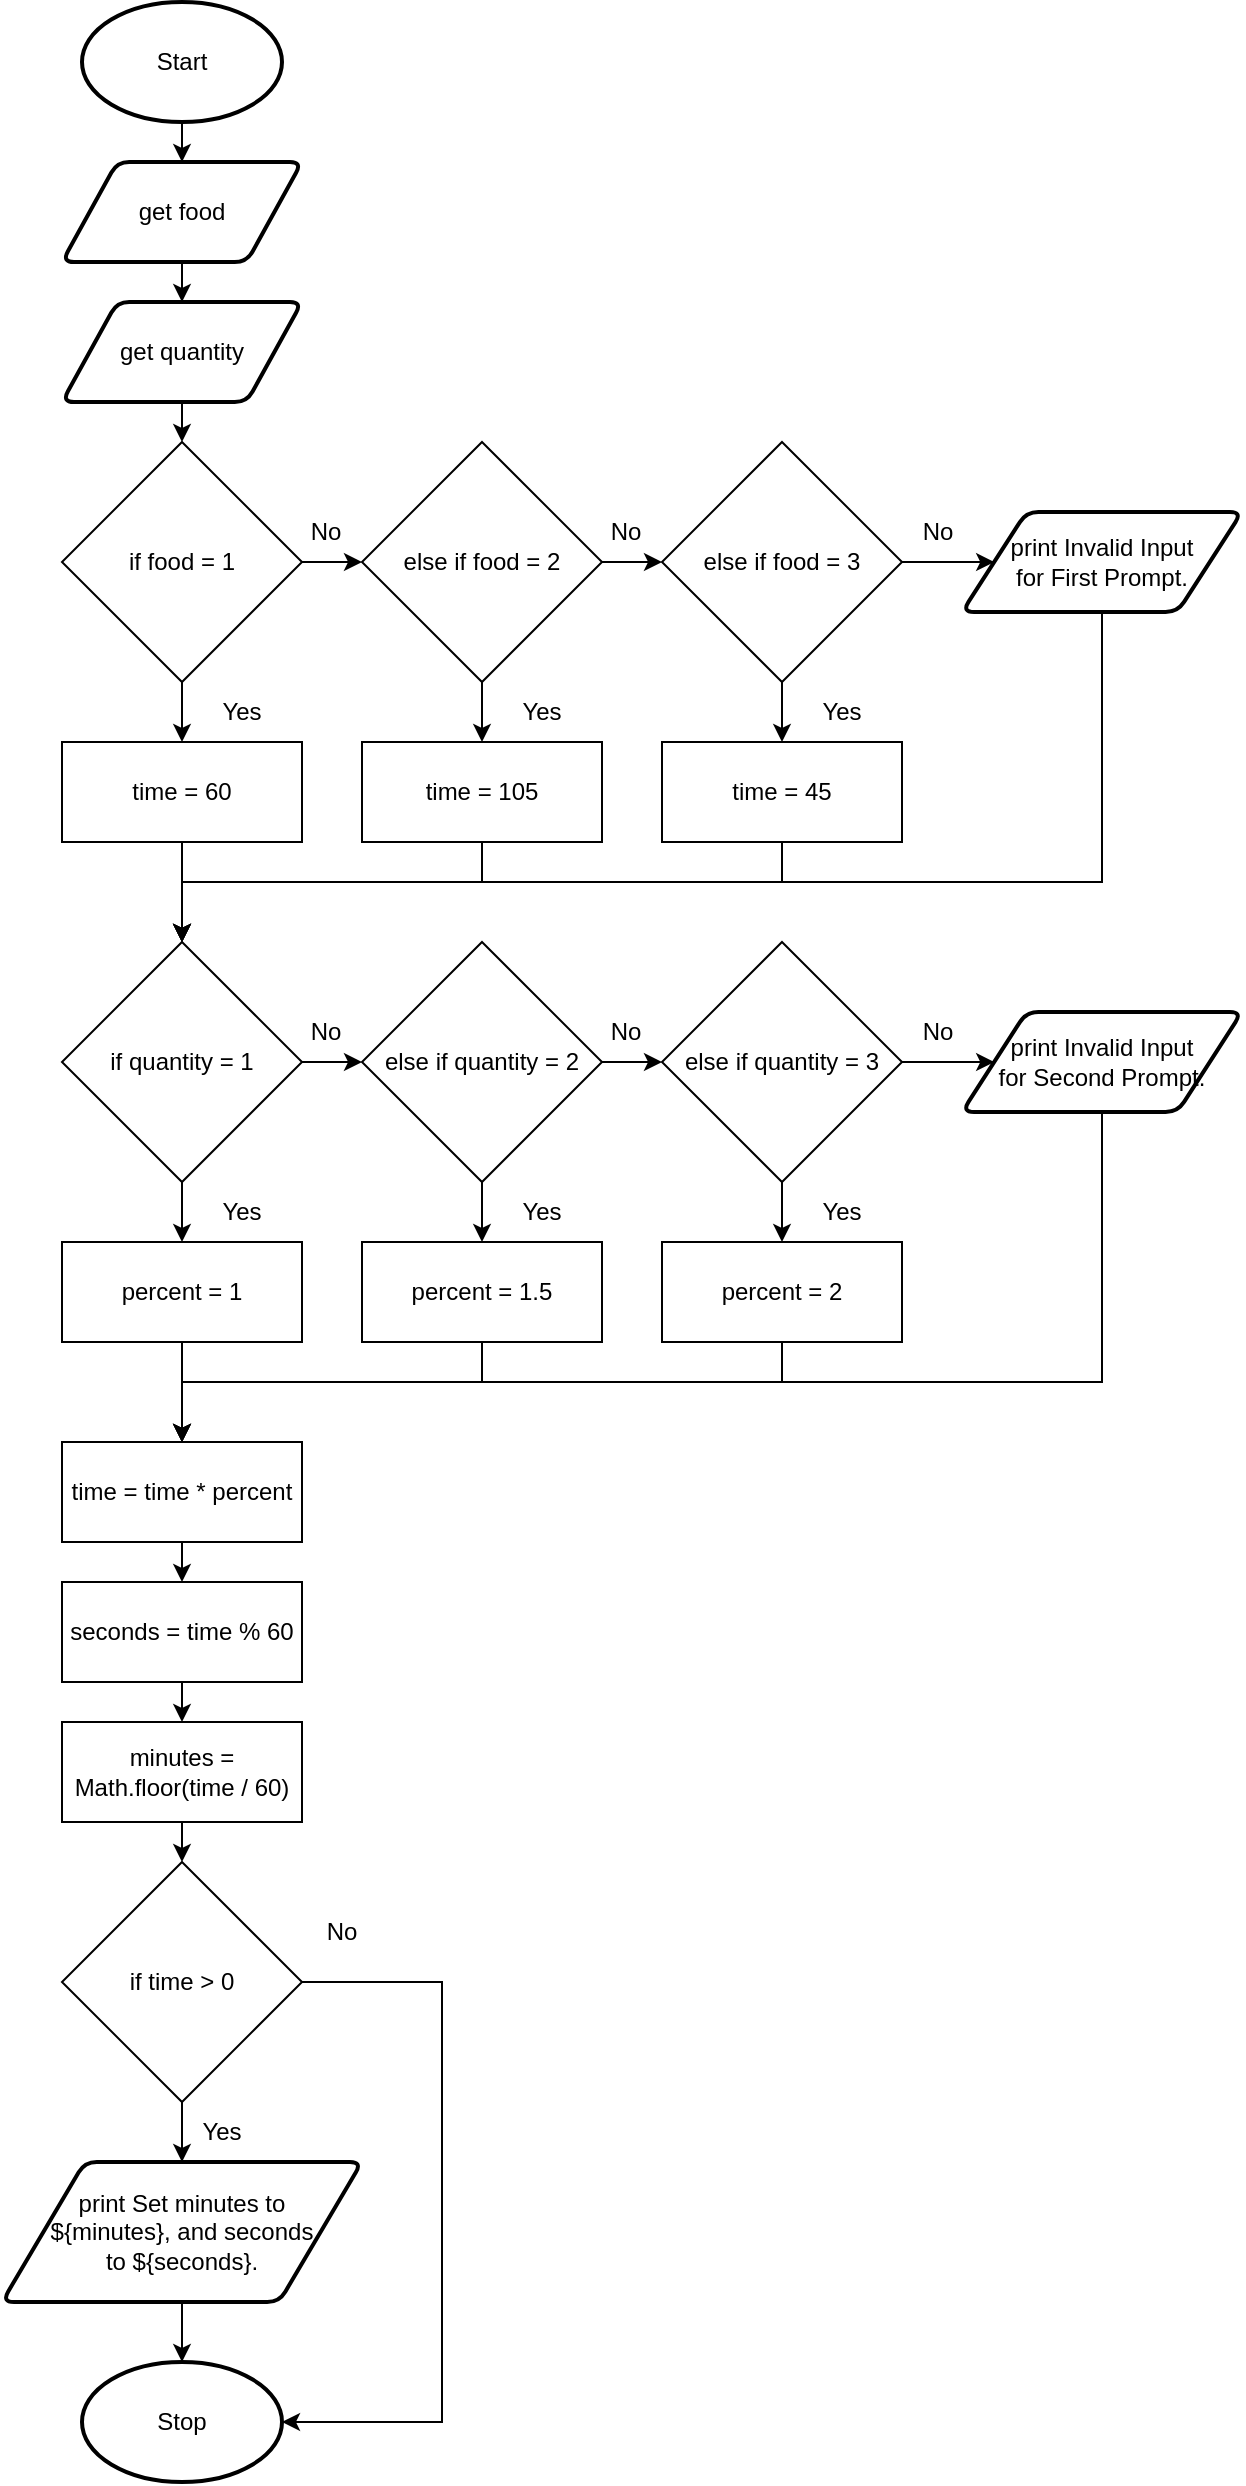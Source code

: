 <mxfile>
    <diagram id="q7JZCSy0gCoaakLFXjkL" name="Page-1">
        <mxGraphModel dx="1202" dy="790" grid="1" gridSize="10" guides="1" tooltips="1" connect="1" arrows="1" fold="1" page="1" pageScale="1" pageWidth="827" pageHeight="1169" math="0" shadow="0">
            <root>
                <mxCell id="0"/>
                <mxCell id="1" parent="0"/>
                <mxCell id="86" style="edgeStyle=none;html=1;exitX=0.5;exitY=1;exitDx=0;exitDy=0;exitPerimeter=0;entryX=0.5;entryY=0;entryDx=0;entryDy=0;" parent="1" source="19" target="21" edge="1">
                    <mxGeometry relative="1" as="geometry">
                        <mxPoint x="130" y="90" as="targetPoint"/>
                    </mxGeometry>
                </mxCell>
                <mxCell id="19" value="Start" style="strokeWidth=2;html=1;shape=mxgraph.flowchart.start_1;whiteSpace=wrap;" parent="1" vertex="1">
                    <mxGeometry x="80" y="10" width="100" height="60" as="geometry"/>
                </mxCell>
                <mxCell id="138" style="edgeStyle=none;html=1;exitX=0.5;exitY=1;exitDx=0;exitDy=0;entryX=0.5;entryY=0;entryDx=0;entryDy=0;" edge="1" parent="1" source="21" target="137">
                    <mxGeometry relative="1" as="geometry"/>
                </mxCell>
                <mxCell id="21" value="get food" style="shape=parallelogram;html=1;strokeWidth=2;perimeter=parallelogramPerimeter;whiteSpace=wrap;rounded=1;arcSize=12;size=0.23;" parent="1" vertex="1">
                    <mxGeometry x="70" y="90" width="120" height="50" as="geometry"/>
                </mxCell>
                <mxCell id="22" value="Stop" style="strokeWidth=2;html=1;shape=mxgraph.flowchart.start_1;whiteSpace=wrap;" parent="1" vertex="1">
                    <mxGeometry x="80" y="1190" width="100" height="60" as="geometry"/>
                </mxCell>
                <mxCell id="52" style="edgeStyle=none;html=1;exitX=1;exitY=0.5;exitDx=0;exitDy=0;entryX=0;entryY=0.5;entryDx=0;entryDy=0;" parent="1" source="25" target="51" edge="1">
                    <mxGeometry relative="1" as="geometry"/>
                </mxCell>
                <mxCell id="63" style="edgeStyle=none;html=1;exitX=0.5;exitY=1;exitDx=0;exitDy=0;entryX=0.5;entryY=0;entryDx=0;entryDy=0;" parent="1" source="25" target="62" edge="1">
                    <mxGeometry relative="1" as="geometry"/>
                </mxCell>
                <mxCell id="25" value="if food = 1" style="rhombus;whiteSpace=wrap;html=1;" parent="1" vertex="1">
                    <mxGeometry x="70" y="230" width="120" height="120" as="geometry"/>
                </mxCell>
                <mxCell id="26" value="Yes" style="text;html=1;strokeColor=none;fillColor=none;align=center;verticalAlign=middle;whiteSpace=wrap;rounded=0;" parent="1" vertex="1">
                    <mxGeometry x="140" y="350" width="40" height="30" as="geometry"/>
                </mxCell>
                <mxCell id="27" value="No" style="text;html=1;strokeColor=none;fillColor=none;align=center;verticalAlign=middle;whiteSpace=wrap;rounded=0;" parent="1" vertex="1">
                    <mxGeometry x="184" y="260" width="36" height="30" as="geometry"/>
                </mxCell>
                <mxCell id="54" style="edgeStyle=none;html=1;exitX=1;exitY=0.5;exitDx=0;exitDy=0;entryX=0;entryY=0.5;entryDx=0;entryDy=0;" parent="1" source="51" target="53" edge="1">
                    <mxGeometry relative="1" as="geometry"/>
                </mxCell>
                <mxCell id="51" value="else if food = 2" style="rhombus;whiteSpace=wrap;html=1;" parent="1" vertex="1">
                    <mxGeometry x="220" y="230" width="120" height="120" as="geometry"/>
                </mxCell>
                <mxCell id="93" style="edgeStyle=none;html=1;exitX=1;exitY=0.5;exitDx=0;exitDy=0;entryX=0;entryY=0.5;entryDx=0;entryDy=0;" parent="1" source="53" target="55" edge="1">
                    <mxGeometry relative="1" as="geometry">
                        <mxPoint x="520" y="420" as="targetPoint"/>
                    </mxGeometry>
                </mxCell>
                <mxCell id="53" value="else if food = 3" style="rhombus;whiteSpace=wrap;html=1;" parent="1" vertex="1">
                    <mxGeometry x="370" y="230" width="120" height="120" as="geometry"/>
                </mxCell>
                <mxCell id="172" style="edgeStyle=none;rounded=0;html=1;exitX=0.5;exitY=1;exitDx=0;exitDy=0;" edge="1" parent="1" source="55">
                    <mxGeometry relative="1" as="geometry">
                        <mxPoint x="130" y="480" as="targetPoint"/>
                        <Array as="points">
                            <mxPoint x="590" y="450"/>
                            <mxPoint x="130" y="450"/>
                        </Array>
                    </mxGeometry>
                </mxCell>
                <mxCell id="55" value="print Invalid Input &lt;br&gt;for First Prompt." style="shape=parallelogram;html=1;strokeWidth=2;perimeter=parallelogramPerimeter;whiteSpace=wrap;rounded=1;arcSize=12;size=0.23;" parent="1" vertex="1">
                    <mxGeometry x="520" y="265" width="140" height="50" as="geometry"/>
                </mxCell>
                <mxCell id="57" value="No" style="text;html=1;strokeColor=none;fillColor=none;align=center;verticalAlign=middle;whiteSpace=wrap;rounded=0;" parent="1" vertex="1">
                    <mxGeometry x="334" y="260" width="36" height="30" as="geometry"/>
                </mxCell>
                <mxCell id="60" value="No" style="text;html=1;strokeColor=none;fillColor=none;align=center;verticalAlign=middle;whiteSpace=wrap;rounded=0;" parent="1" vertex="1">
                    <mxGeometry x="490" y="260" width="36" height="30" as="geometry"/>
                </mxCell>
                <mxCell id="96" style="edgeStyle=none;rounded=0;html=1;exitX=0.5;exitY=1;exitDx=0;exitDy=0;" parent="1" source="62" edge="1">
                    <mxGeometry relative="1" as="geometry">
                        <mxPoint x="130" y="480" as="targetPoint"/>
                    </mxGeometry>
                </mxCell>
                <mxCell id="62" value="time = 60" style="rounded=0;whiteSpace=wrap;html=1;" parent="1" vertex="1">
                    <mxGeometry x="70" y="380" width="120" height="50" as="geometry"/>
                </mxCell>
                <mxCell id="64" style="edgeStyle=none;html=1;exitX=0.5;exitY=1;exitDx=0;exitDy=0;entryX=0.5;entryY=0;entryDx=0;entryDy=0;" parent="1" target="66" edge="1" source="51">
                    <mxGeometry relative="1" as="geometry">
                        <mxPoint x="280" y="420" as="sourcePoint"/>
                    </mxGeometry>
                </mxCell>
                <mxCell id="65" value="Yes" style="text;html=1;strokeColor=none;fillColor=none;align=center;verticalAlign=middle;whiteSpace=wrap;rounded=0;" parent="1" vertex="1">
                    <mxGeometry x="290" y="350" width="40" height="30" as="geometry"/>
                </mxCell>
                <mxCell id="97" style="edgeStyle=none;rounded=0;html=1;exitX=0.5;exitY=1;exitDx=0;exitDy=0;" parent="1" source="66" edge="1">
                    <mxGeometry relative="1" as="geometry">
                        <Array as="points">
                            <mxPoint x="280" y="450"/>
                            <mxPoint x="130" y="450"/>
                        </Array>
                        <mxPoint x="130" y="480" as="targetPoint"/>
                    </mxGeometry>
                </mxCell>
                <mxCell id="66" value="time = 105" style="rounded=0;whiteSpace=wrap;html=1;" parent="1" vertex="1">
                    <mxGeometry x="220" y="380" width="120" height="50" as="geometry"/>
                </mxCell>
                <mxCell id="67" style="edgeStyle=none;html=1;exitX=0.5;exitY=1;exitDx=0;exitDy=0;entryX=0.5;entryY=0;entryDx=0;entryDy=0;" parent="1" target="69" edge="1" source="53">
                    <mxGeometry relative="1" as="geometry">
                        <mxPoint x="430" y="420" as="sourcePoint"/>
                    </mxGeometry>
                </mxCell>
                <mxCell id="68" value="Yes" style="text;html=1;strokeColor=none;fillColor=none;align=center;verticalAlign=middle;whiteSpace=wrap;rounded=0;" parent="1" vertex="1">
                    <mxGeometry x="440" y="350" width="40" height="30" as="geometry"/>
                </mxCell>
                <mxCell id="98" style="edgeStyle=none;rounded=0;html=1;exitX=0.5;exitY=1;exitDx=0;exitDy=0;" parent="1" source="69" edge="1">
                    <mxGeometry relative="1" as="geometry">
                        <Array as="points">
                            <mxPoint x="430" y="450"/>
                            <mxPoint x="130" y="450"/>
                        </Array>
                        <mxPoint x="130" y="480" as="targetPoint"/>
                    </mxGeometry>
                </mxCell>
                <mxCell id="69" value="time = 45" style="rounded=0;whiteSpace=wrap;html=1;" parent="1" vertex="1">
                    <mxGeometry x="370" y="380" width="120" height="50" as="geometry"/>
                </mxCell>
                <mxCell id="165" style="edgeStyle=none;html=1;exitX=0.5;exitY=1;exitDx=0;exitDy=0;entryX=0.5;entryY=0;entryDx=0;entryDy=0;" edge="1" parent="1" source="114" target="124">
                    <mxGeometry relative="1" as="geometry"/>
                </mxCell>
                <mxCell id="114" value="time = time * percent" style="rounded=0;whiteSpace=wrap;html=1;" parent="1" vertex="1">
                    <mxGeometry x="70" y="730" width="120" height="50" as="geometry"/>
                </mxCell>
                <mxCell id="168" style="edgeStyle=none;rounded=0;html=1;exitX=0.5;exitY=1;exitDx=0;exitDy=0;entryX=0.5;entryY=0;entryDx=0;entryDy=0;" edge="1" parent="1" source="122" target="129">
                    <mxGeometry relative="1" as="geometry"/>
                </mxCell>
                <mxCell id="122" value="minutes = Math.floor(time / 60)" style="rounded=0;whiteSpace=wrap;html=1;" parent="1" vertex="1">
                    <mxGeometry x="70" y="870" width="120" height="50" as="geometry"/>
                </mxCell>
                <mxCell id="166" style="edgeStyle=none;html=1;exitX=0.5;exitY=1;exitDx=0;exitDy=0;entryX=0.5;entryY=0;entryDx=0;entryDy=0;" edge="1" parent="1" source="124" target="122">
                    <mxGeometry relative="1" as="geometry"/>
                </mxCell>
                <mxCell id="124" value="seconds = time % 60" style="rounded=0;whiteSpace=wrap;html=1;" parent="1" vertex="1">
                    <mxGeometry x="70" y="800" width="120" height="50" as="geometry"/>
                </mxCell>
                <mxCell id="128" style="edgeStyle=none;rounded=0;html=1;exitX=0.5;exitY=1;exitDx=0;exitDy=0;entryX=0.5;entryY=0;entryDx=0;entryDy=0;entryPerimeter=0;" parent="1" source="126" target="22" edge="1">
                    <mxGeometry relative="1" as="geometry"/>
                </mxCell>
                <mxCell id="126" value="print Set minutes to &lt;br&gt;${minutes}, and seconds &lt;br&gt;to ${seconds}." style="shape=parallelogram;html=1;strokeWidth=2;perimeter=parallelogramPerimeter;whiteSpace=wrap;rounded=1;arcSize=12;size=0.23;" parent="1" vertex="1">
                    <mxGeometry x="40" y="1090" width="180" height="70" as="geometry"/>
                </mxCell>
                <mxCell id="131" style="edgeStyle=none;html=1;exitX=0.5;exitY=1;exitDx=0;exitDy=0;entryX=0.5;entryY=0;entryDx=0;entryDy=0;" parent="1" source="129" target="126" edge="1">
                    <mxGeometry relative="1" as="geometry"/>
                </mxCell>
                <mxCell id="167" style="edgeStyle=none;html=1;exitX=1;exitY=0.5;exitDx=0;exitDy=0;entryX=1;entryY=0.5;entryDx=0;entryDy=0;entryPerimeter=0;rounded=0;" edge="1" parent="1" source="129" target="22">
                    <mxGeometry relative="1" as="geometry">
                        <Array as="points">
                            <mxPoint x="260" y="1000"/>
                            <mxPoint x="260" y="1220"/>
                        </Array>
                    </mxGeometry>
                </mxCell>
                <mxCell id="129" value="if time &amp;gt; 0" style="rhombus;whiteSpace=wrap;html=1;" parent="1" vertex="1">
                    <mxGeometry x="70" y="940" width="120" height="120" as="geometry"/>
                </mxCell>
                <mxCell id="135" value="Yes" style="text;html=1;strokeColor=none;fillColor=none;align=center;verticalAlign=middle;whiteSpace=wrap;rounded=0;" parent="1" vertex="1">
                    <mxGeometry x="130" y="1060" width="40" height="30" as="geometry"/>
                </mxCell>
                <mxCell id="136" value="No" style="text;html=1;strokeColor=none;fillColor=none;align=center;verticalAlign=middle;whiteSpace=wrap;rounded=0;" parent="1" vertex="1">
                    <mxGeometry x="190" y="960" width="40" height="30" as="geometry"/>
                </mxCell>
                <mxCell id="139" style="edgeStyle=none;html=1;exitX=0.5;exitY=1;exitDx=0;exitDy=0;entryX=0.5;entryY=0;entryDx=0;entryDy=0;" edge="1" parent="1" source="137" target="25">
                    <mxGeometry relative="1" as="geometry"/>
                </mxCell>
                <mxCell id="137" value="get quantity" style="shape=parallelogram;html=1;strokeWidth=2;perimeter=parallelogramPerimeter;whiteSpace=wrap;rounded=1;arcSize=12;size=0.23;" vertex="1" parent="1">
                    <mxGeometry x="70" y="160" width="120" height="50" as="geometry"/>
                </mxCell>
                <mxCell id="140" style="edgeStyle=none;html=1;exitX=1;exitY=0.5;exitDx=0;exitDy=0;entryX=0;entryY=0.5;entryDx=0;entryDy=0;" edge="1" parent="1" source="142" target="146">
                    <mxGeometry relative="1" as="geometry"/>
                </mxCell>
                <mxCell id="141" style="edgeStyle=none;html=1;exitX=0.5;exitY=1;exitDx=0;exitDy=0;entryX=0.5;entryY=0;entryDx=0;entryDy=0;" edge="1" parent="1" source="142" target="153">
                    <mxGeometry relative="1" as="geometry"/>
                </mxCell>
                <mxCell id="142" value="if quantity = 1" style="rhombus;whiteSpace=wrap;html=1;" vertex="1" parent="1">
                    <mxGeometry x="70" y="480" width="120" height="120" as="geometry"/>
                </mxCell>
                <mxCell id="143" value="Yes" style="text;html=1;strokeColor=none;fillColor=none;align=center;verticalAlign=middle;whiteSpace=wrap;rounded=0;" vertex="1" parent="1">
                    <mxGeometry x="140" y="600" width="40" height="30" as="geometry"/>
                </mxCell>
                <mxCell id="144" value="No" style="text;html=1;strokeColor=none;fillColor=none;align=center;verticalAlign=middle;whiteSpace=wrap;rounded=0;" vertex="1" parent="1">
                    <mxGeometry x="184" y="510" width="36" height="30" as="geometry"/>
                </mxCell>
                <mxCell id="145" style="edgeStyle=none;html=1;exitX=1;exitY=0.5;exitDx=0;exitDy=0;entryX=0;entryY=0.5;entryDx=0;entryDy=0;" edge="1" parent="1" source="146" target="148">
                    <mxGeometry relative="1" as="geometry"/>
                </mxCell>
                <mxCell id="146" value="else if quantity = 2" style="rhombus;whiteSpace=wrap;html=1;" vertex="1" parent="1">
                    <mxGeometry x="220" y="480" width="120" height="120" as="geometry"/>
                </mxCell>
                <mxCell id="147" style="edgeStyle=none;html=1;exitX=1;exitY=0.5;exitDx=0;exitDy=0;entryX=0;entryY=0.5;entryDx=0;entryDy=0;" edge="1" parent="1" source="148" target="149">
                    <mxGeometry relative="1" as="geometry">
                        <mxPoint x="520" y="670" as="targetPoint"/>
                    </mxGeometry>
                </mxCell>
                <mxCell id="148" value="else if quantity = 3" style="rhombus;whiteSpace=wrap;html=1;" vertex="1" parent="1">
                    <mxGeometry x="370" y="480" width="120" height="120" as="geometry"/>
                </mxCell>
                <mxCell id="173" style="edgeStyle=none;rounded=0;html=1;exitX=0.5;exitY=1;exitDx=0;exitDy=0;entryX=0.5;entryY=0;entryDx=0;entryDy=0;" edge="1" parent="1" source="149" target="114">
                    <mxGeometry relative="1" as="geometry">
                        <Array as="points">
                            <mxPoint x="590" y="700"/>
                            <mxPoint x="130" y="700"/>
                        </Array>
                    </mxGeometry>
                </mxCell>
                <mxCell id="149" value="print Invalid Input &lt;br&gt;for Second Prompt." style="shape=parallelogram;html=1;strokeWidth=2;perimeter=parallelogramPerimeter;whiteSpace=wrap;rounded=1;arcSize=12;size=0.23;" vertex="1" parent="1">
                    <mxGeometry x="520" y="515" width="140" height="50" as="geometry"/>
                </mxCell>
                <mxCell id="150" value="No" style="text;html=1;strokeColor=none;fillColor=none;align=center;verticalAlign=middle;whiteSpace=wrap;rounded=0;" vertex="1" parent="1">
                    <mxGeometry x="334" y="510" width="36" height="30" as="geometry"/>
                </mxCell>
                <mxCell id="151" value="No" style="text;html=1;strokeColor=none;fillColor=none;align=center;verticalAlign=middle;whiteSpace=wrap;rounded=0;" vertex="1" parent="1">
                    <mxGeometry x="490" y="510" width="36" height="30" as="geometry"/>
                </mxCell>
                <mxCell id="152" style="edgeStyle=none;rounded=0;html=1;exitX=0.5;exitY=1;exitDx=0;exitDy=0;" edge="1" parent="1" source="153">
                    <mxGeometry relative="1" as="geometry">
                        <mxPoint x="130" y="730" as="targetPoint"/>
                    </mxGeometry>
                </mxCell>
                <mxCell id="153" value="percent = 1" style="rounded=0;whiteSpace=wrap;html=1;" vertex="1" parent="1">
                    <mxGeometry x="70" y="630" width="120" height="50" as="geometry"/>
                </mxCell>
                <mxCell id="154" style="edgeStyle=none;html=1;exitX=0.5;exitY=1;exitDx=0;exitDy=0;entryX=0.5;entryY=0;entryDx=0;entryDy=0;" edge="1" parent="1" source="146">
                    <mxGeometry relative="1" as="geometry">
                        <mxPoint x="280" y="670" as="sourcePoint"/>
                        <mxPoint x="280" y="630" as="targetPoint"/>
                    </mxGeometry>
                </mxCell>
                <mxCell id="155" value="Yes" style="text;html=1;strokeColor=none;fillColor=none;align=center;verticalAlign=middle;whiteSpace=wrap;rounded=0;" vertex="1" parent="1">
                    <mxGeometry x="290" y="600" width="40" height="30" as="geometry"/>
                </mxCell>
                <mxCell id="156" style="edgeStyle=none;rounded=0;html=1;exitX=0.5;exitY=1;exitDx=0;exitDy=0;" edge="1" parent="1">
                    <mxGeometry relative="1" as="geometry">
                        <Array as="points">
                            <mxPoint x="280" y="700"/>
                            <mxPoint x="130" y="700"/>
                        </Array>
                        <mxPoint x="130" y="730" as="targetPoint"/>
                        <mxPoint x="280" y="680" as="sourcePoint"/>
                    </mxGeometry>
                </mxCell>
                <mxCell id="158" style="edgeStyle=none;html=1;exitX=0.5;exitY=1;exitDx=0;exitDy=0;entryX=0.5;entryY=0;entryDx=0;entryDy=0;" edge="1" parent="1" source="148" target="161">
                    <mxGeometry relative="1" as="geometry">
                        <mxPoint x="430" y="670" as="sourcePoint"/>
                    </mxGeometry>
                </mxCell>
                <mxCell id="159" value="Yes" style="text;html=1;strokeColor=none;fillColor=none;align=center;verticalAlign=middle;whiteSpace=wrap;rounded=0;" vertex="1" parent="1">
                    <mxGeometry x="440" y="600" width="40" height="30" as="geometry"/>
                </mxCell>
                <mxCell id="160" style="edgeStyle=none;rounded=0;html=1;exitX=0.5;exitY=1;exitDx=0;exitDy=0;" edge="1" parent="1" source="161">
                    <mxGeometry relative="1" as="geometry">
                        <Array as="points">
                            <mxPoint x="430" y="700"/>
                            <mxPoint x="130" y="700"/>
                        </Array>
                        <mxPoint x="130" y="730" as="targetPoint"/>
                    </mxGeometry>
                </mxCell>
                <mxCell id="161" value="percent&amp;nbsp;= 2" style="rounded=0;whiteSpace=wrap;html=1;" vertex="1" parent="1">
                    <mxGeometry x="370" y="630" width="120" height="50" as="geometry"/>
                </mxCell>
                <mxCell id="163" style="edgeStyle=none;html=1;exitX=0.5;exitY=1;exitDx=0;exitDy=0;entryX=0.5;entryY=0;entryDx=0;entryDy=0;" edge="1" parent="1" target="142">
                    <mxGeometry relative="1" as="geometry">
                        <mxPoint x="130" y="460" as="sourcePoint"/>
                    </mxGeometry>
                </mxCell>
                <mxCell id="176" value="percent&amp;nbsp;= 1.5" style="rounded=0;whiteSpace=wrap;html=1;" vertex="1" parent="1">
                    <mxGeometry x="220" y="630" width="120" height="50" as="geometry"/>
                </mxCell>
            </root>
        </mxGraphModel>
    </diagram>
</mxfile>